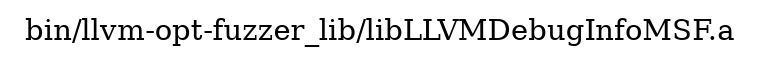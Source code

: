 digraph "bin/llvm-opt-fuzzer_lib/libLLVMDebugInfoMSF.a" {
	label="bin/llvm-opt-fuzzer_lib/libLLVMDebugInfoMSF.a";
	rankdir=LR;

}
